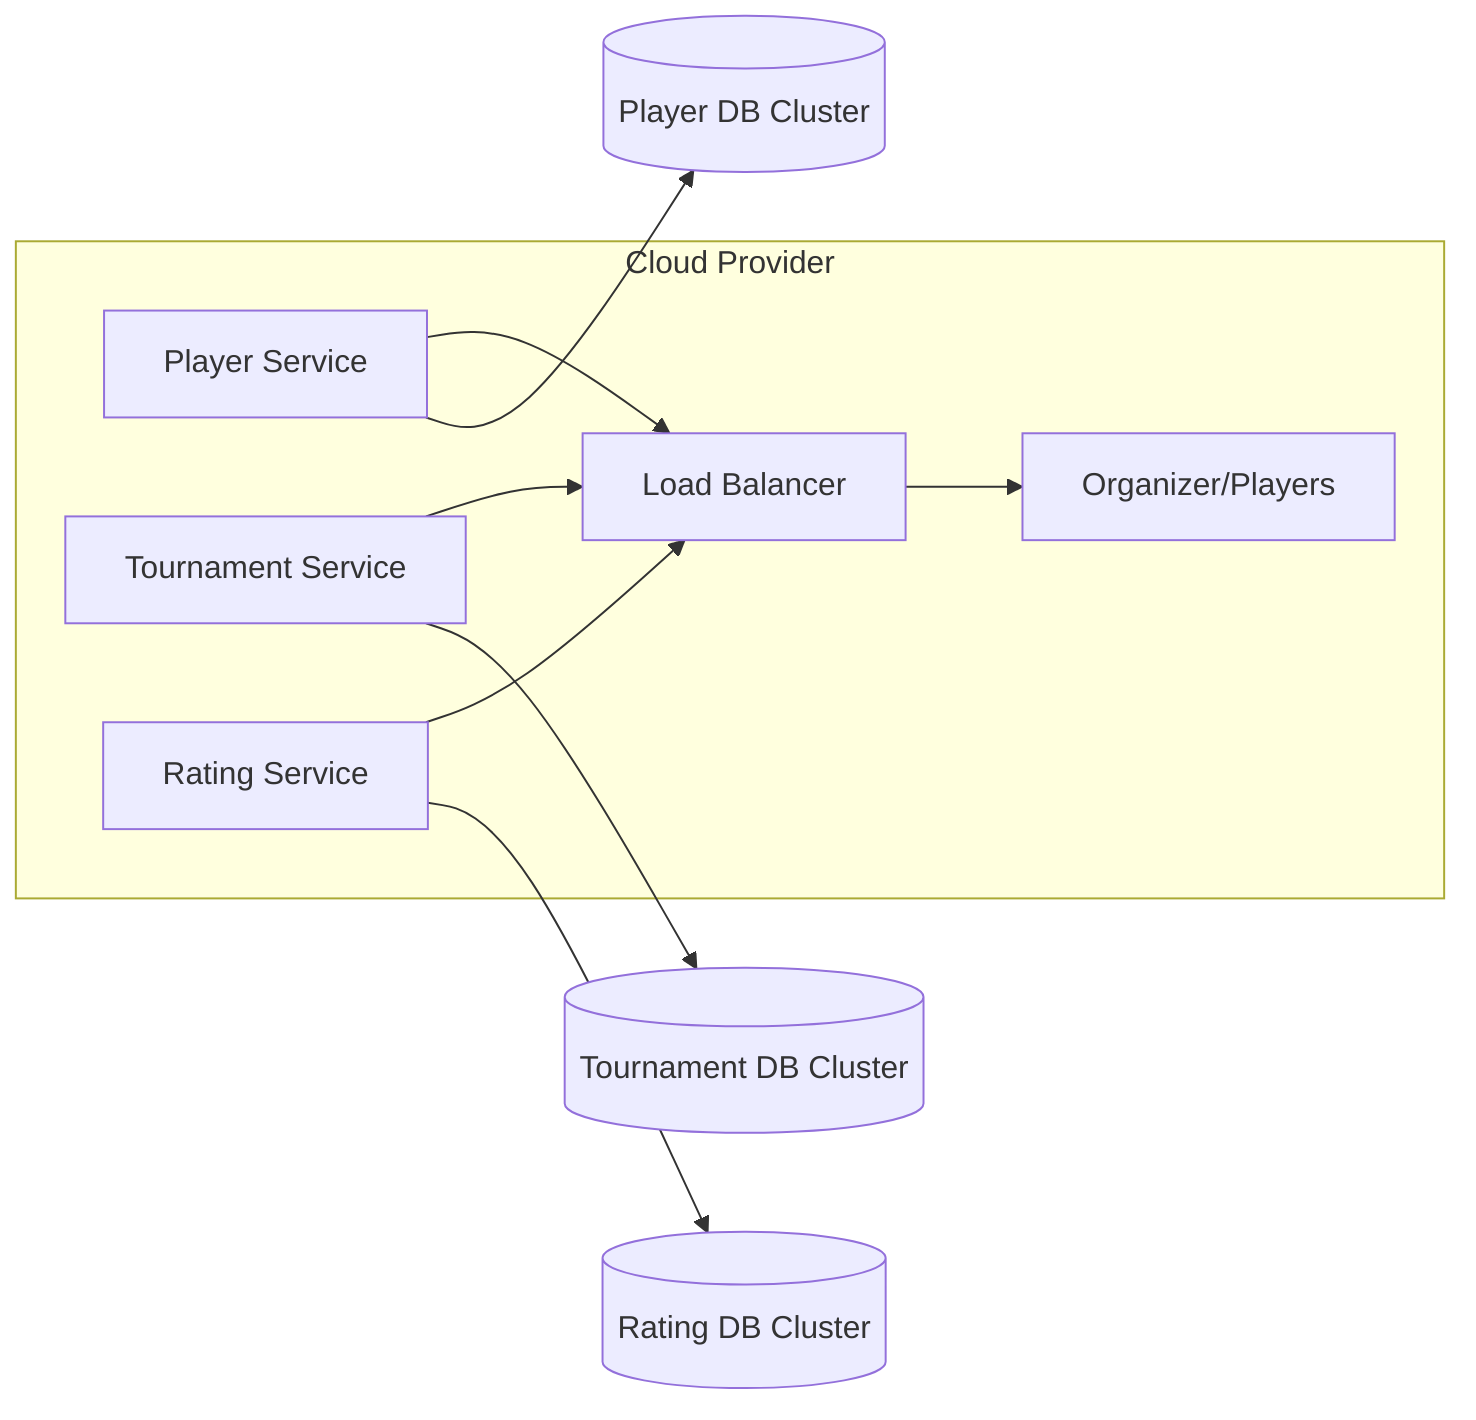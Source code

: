 graph LR
    subgraph Cloud Provider
        A[Player Service] --> LB[Load Balancer]
        B[Tournament Service] --> LB
        C[Rating Service] --> LB
        LB --> Client[Organizer/Players]
    end
    
    A --> ADB[(Player DB Cluster)]
    B --> TDB[(Tournament DB Cluster)]
    C --> RDB[(Rating DB Cluster)]